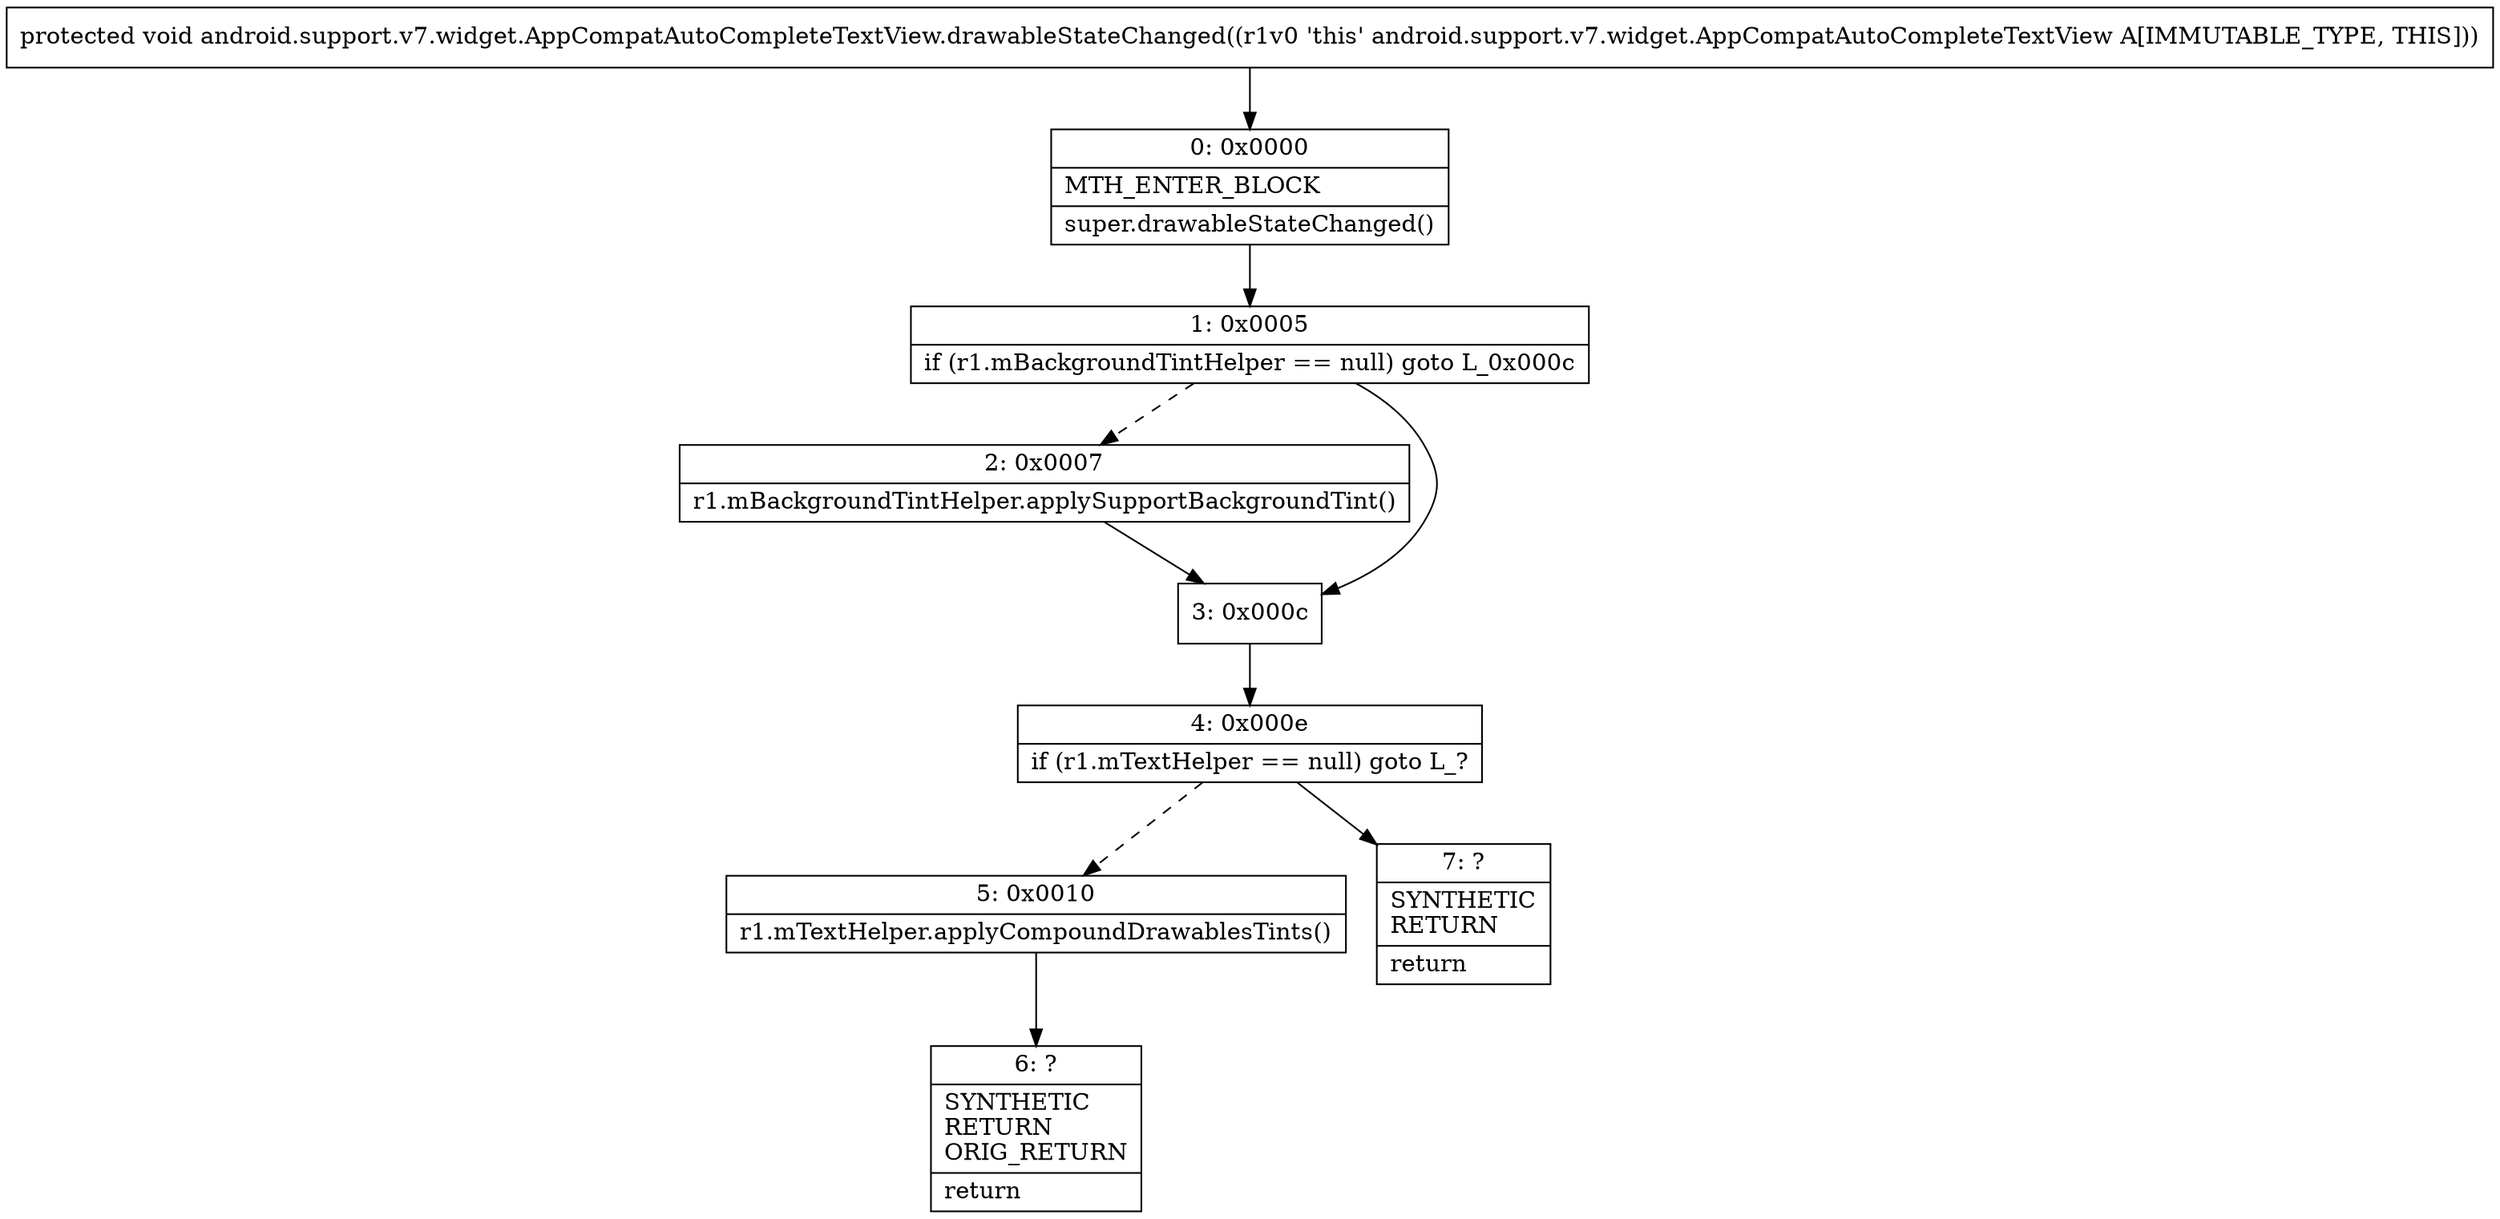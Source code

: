 digraph "CFG forandroid.support.v7.widget.AppCompatAutoCompleteTextView.drawableStateChanged()V" {
Node_0 [shape=record,label="{0\:\ 0x0000|MTH_ENTER_BLOCK\l|super.drawableStateChanged()\l}"];
Node_1 [shape=record,label="{1\:\ 0x0005|if (r1.mBackgroundTintHelper == null) goto L_0x000c\l}"];
Node_2 [shape=record,label="{2\:\ 0x0007|r1.mBackgroundTintHelper.applySupportBackgroundTint()\l}"];
Node_3 [shape=record,label="{3\:\ 0x000c}"];
Node_4 [shape=record,label="{4\:\ 0x000e|if (r1.mTextHelper == null) goto L_?\l}"];
Node_5 [shape=record,label="{5\:\ 0x0010|r1.mTextHelper.applyCompoundDrawablesTints()\l}"];
Node_6 [shape=record,label="{6\:\ ?|SYNTHETIC\lRETURN\lORIG_RETURN\l|return\l}"];
Node_7 [shape=record,label="{7\:\ ?|SYNTHETIC\lRETURN\l|return\l}"];
MethodNode[shape=record,label="{protected void android.support.v7.widget.AppCompatAutoCompleteTextView.drawableStateChanged((r1v0 'this' android.support.v7.widget.AppCompatAutoCompleteTextView A[IMMUTABLE_TYPE, THIS])) }"];
MethodNode -> Node_0;
Node_0 -> Node_1;
Node_1 -> Node_2[style=dashed];
Node_1 -> Node_3;
Node_2 -> Node_3;
Node_3 -> Node_4;
Node_4 -> Node_5[style=dashed];
Node_4 -> Node_7;
Node_5 -> Node_6;
}

